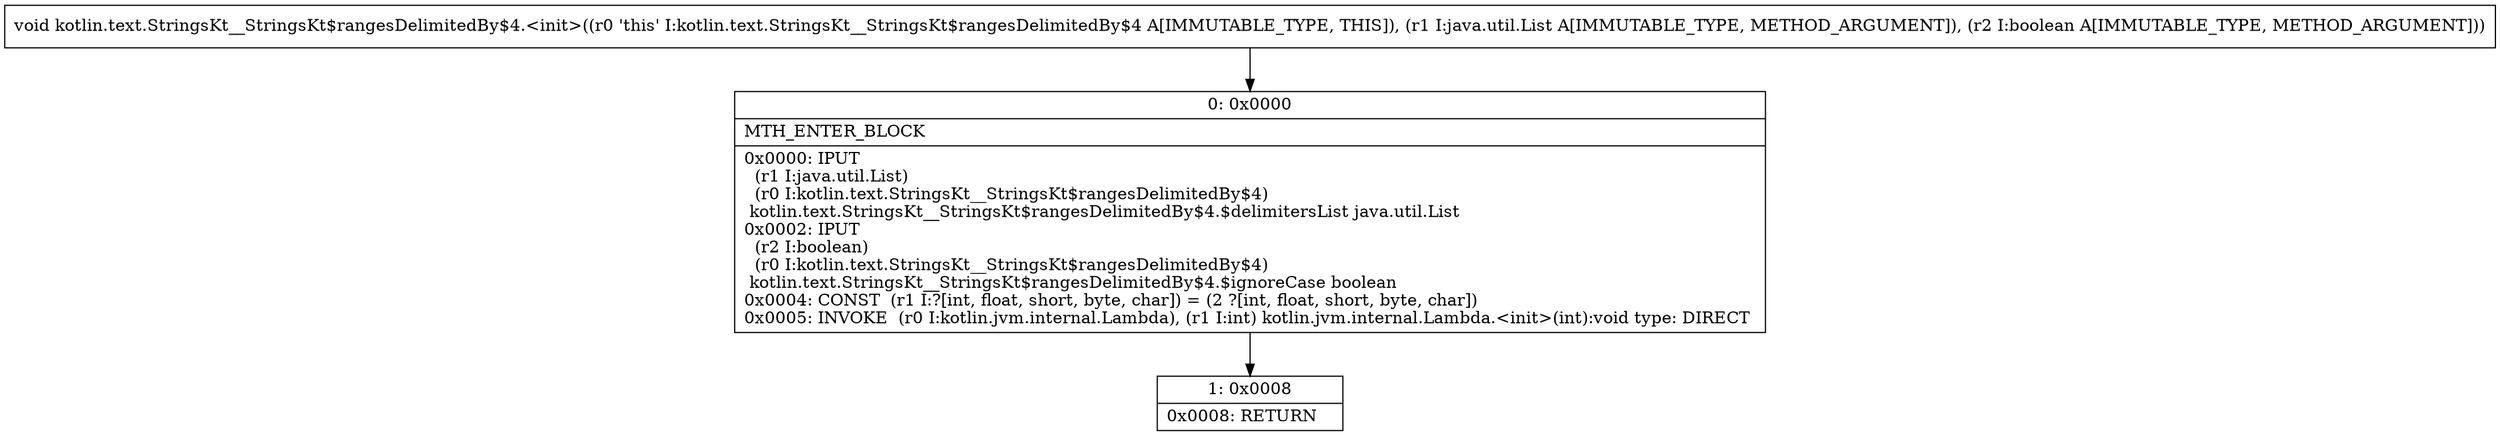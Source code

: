 digraph "CFG forkotlin.text.StringsKt__StringsKt$rangesDelimitedBy$4.\<init\>(Ljava\/util\/List;Z)V" {
Node_0 [shape=record,label="{0\:\ 0x0000|MTH_ENTER_BLOCK\l|0x0000: IPUT  \l  (r1 I:java.util.List)\l  (r0 I:kotlin.text.StringsKt__StringsKt$rangesDelimitedBy$4)\l kotlin.text.StringsKt__StringsKt$rangesDelimitedBy$4.$delimitersList java.util.List \l0x0002: IPUT  \l  (r2 I:boolean)\l  (r0 I:kotlin.text.StringsKt__StringsKt$rangesDelimitedBy$4)\l kotlin.text.StringsKt__StringsKt$rangesDelimitedBy$4.$ignoreCase boolean \l0x0004: CONST  (r1 I:?[int, float, short, byte, char]) = (2 ?[int, float, short, byte, char]) \l0x0005: INVOKE  (r0 I:kotlin.jvm.internal.Lambda), (r1 I:int) kotlin.jvm.internal.Lambda.\<init\>(int):void type: DIRECT \l}"];
Node_1 [shape=record,label="{1\:\ 0x0008|0x0008: RETURN   \l}"];
MethodNode[shape=record,label="{void kotlin.text.StringsKt__StringsKt$rangesDelimitedBy$4.\<init\>((r0 'this' I:kotlin.text.StringsKt__StringsKt$rangesDelimitedBy$4 A[IMMUTABLE_TYPE, THIS]), (r1 I:java.util.List A[IMMUTABLE_TYPE, METHOD_ARGUMENT]), (r2 I:boolean A[IMMUTABLE_TYPE, METHOD_ARGUMENT])) }"];
MethodNode -> Node_0;
Node_0 -> Node_1;
}

